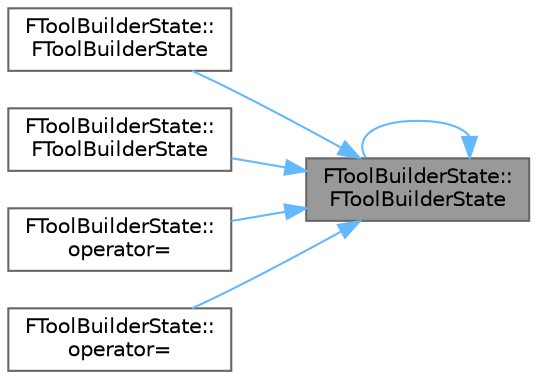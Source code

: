 digraph "FToolBuilderState::FToolBuilderState"
{
 // INTERACTIVE_SVG=YES
 // LATEX_PDF_SIZE
  bgcolor="transparent";
  edge [fontname=Helvetica,fontsize=10,labelfontname=Helvetica,labelfontsize=10];
  node [fontname=Helvetica,fontsize=10,shape=box,height=0.2,width=0.4];
  rankdir="RL";
  Node1 [id="Node000001",label="FToolBuilderState::\lFToolBuilderState",height=0.2,width=0.4,color="gray40", fillcolor="grey60", style="filled", fontcolor="black",tooltip=" "];
  Node1 -> Node1 [id="edge1_Node000001_Node000001",dir="back",color="steelblue1",style="solid",tooltip=" "];
  Node1 -> Node2 [id="edge2_Node000001_Node000002",dir="back",color="steelblue1",style="solid",tooltip=" "];
  Node2 [id="Node000002",label="FToolBuilderState::\lFToolBuilderState",height=0.2,width=0.4,color="grey40", fillcolor="white", style="filled",URL="$d5/db1/structFToolBuilderState.html#af0d48fcb54a2a1712fc311e59317136d",tooltip=" "];
  Node1 -> Node3 [id="edge3_Node000001_Node000003",dir="back",color="steelblue1",style="solid",tooltip=" "];
  Node3 [id="Node000003",label="FToolBuilderState::\lFToolBuilderState",height=0.2,width=0.4,color="grey40", fillcolor="white", style="filled",URL="$d5/db1/structFToolBuilderState.html#ae680e8bcfc299ad149a6d47b35cb0e0e",tooltip=" "];
  Node1 -> Node4 [id="edge4_Node000001_Node000004",dir="back",color="steelblue1",style="solid",tooltip=" "];
  Node4 [id="Node000004",label="FToolBuilderState::\loperator=",height=0.2,width=0.4,color="grey40", fillcolor="white", style="filled",URL="$d5/db1/structFToolBuilderState.html#aaaa0044ff1ad2a6a3778b695f7cbe34a",tooltip=" "];
  Node1 -> Node5 [id="edge5_Node000001_Node000005",dir="back",color="steelblue1",style="solid",tooltip=" "];
  Node5 [id="Node000005",label="FToolBuilderState::\loperator=",height=0.2,width=0.4,color="grey40", fillcolor="white", style="filled",URL="$d5/db1/structFToolBuilderState.html#a5c6aa2b6884708979ac3ba4e3394c2c2",tooltip=" "];
}
